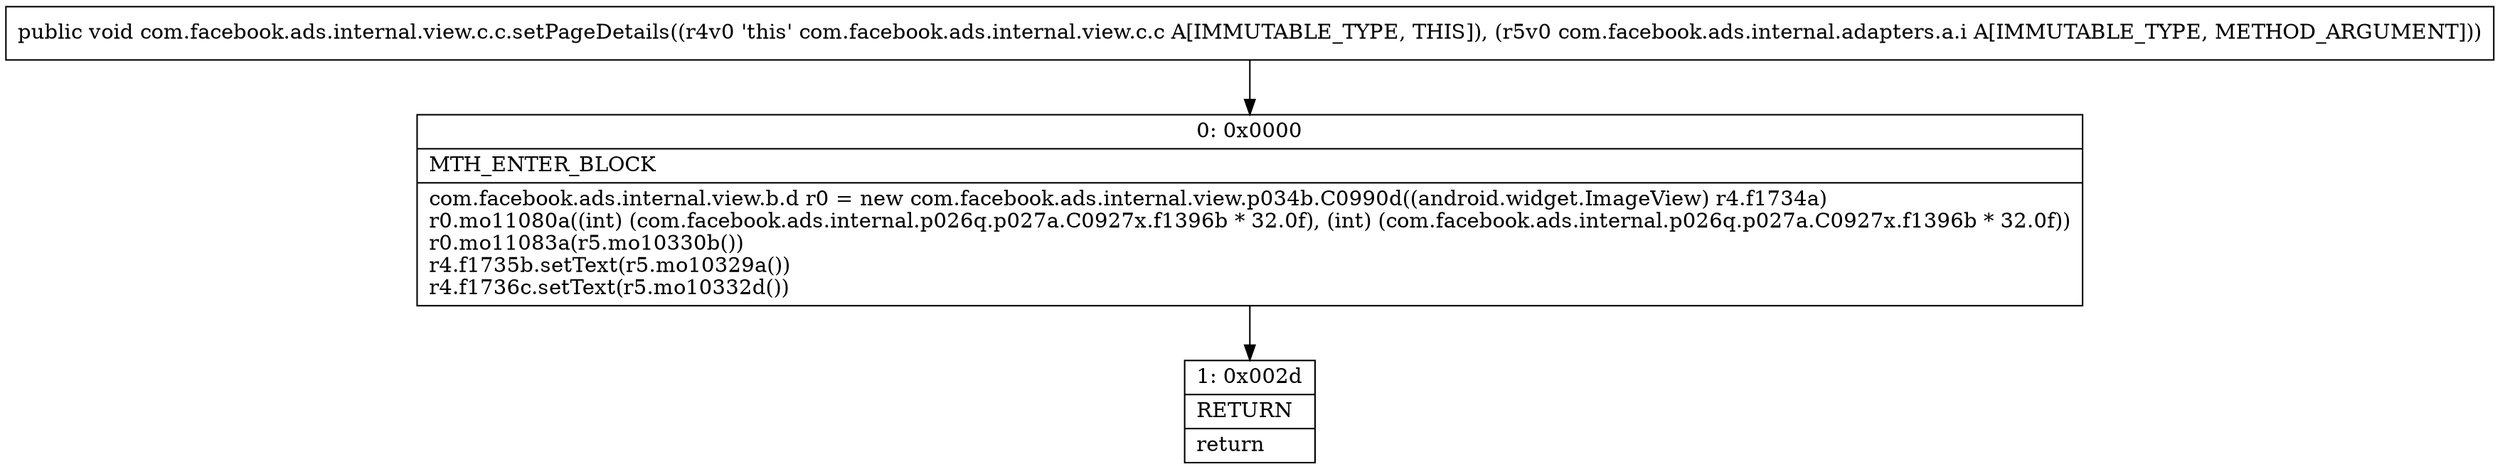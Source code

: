 digraph "CFG forcom.facebook.ads.internal.view.c.c.setPageDetails(Lcom\/facebook\/ads\/internal\/adapters\/a\/i;)V" {
Node_0 [shape=record,label="{0\:\ 0x0000|MTH_ENTER_BLOCK\l|com.facebook.ads.internal.view.b.d r0 = new com.facebook.ads.internal.view.p034b.C0990d((android.widget.ImageView) r4.f1734a)\lr0.mo11080a((int) (com.facebook.ads.internal.p026q.p027a.C0927x.f1396b * 32.0f), (int) (com.facebook.ads.internal.p026q.p027a.C0927x.f1396b * 32.0f))\lr0.mo11083a(r5.mo10330b())\lr4.f1735b.setText(r5.mo10329a())\lr4.f1736c.setText(r5.mo10332d())\l}"];
Node_1 [shape=record,label="{1\:\ 0x002d|RETURN\l|return\l}"];
MethodNode[shape=record,label="{public void com.facebook.ads.internal.view.c.c.setPageDetails((r4v0 'this' com.facebook.ads.internal.view.c.c A[IMMUTABLE_TYPE, THIS]), (r5v0 com.facebook.ads.internal.adapters.a.i A[IMMUTABLE_TYPE, METHOD_ARGUMENT])) }"];
MethodNode -> Node_0;
Node_0 -> Node_1;
}

